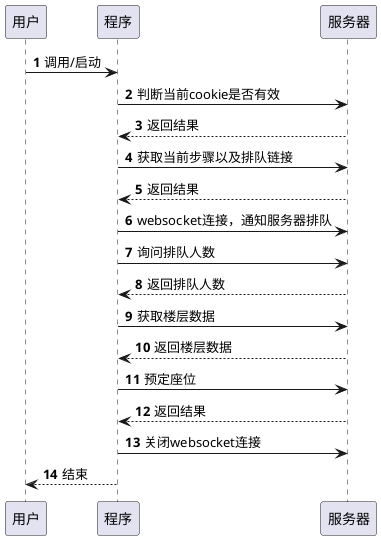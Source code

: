 @startuml
'https://plantuml.com/sequence-diagram

autonumber

用户->程序:调用/启动
程序->服务器:判断当前cookie是否有效
程序<--服务器:返回结果
程序->服务器:获取当前步骤以及排队链接
程序<--服务器:返回结果
程序->服务器:websocket连接，通知服务器排队
程序->服务器:询问排队人数
程序<--服务器:返回排队人数
程序->服务器:获取楼层数据
程序<--服务器:返回楼层数据
程序->服务器:预定座位
程序<--服务器:返回结果
程序->服务器:关闭websocket连接
用户<--程序:结束
@enduml